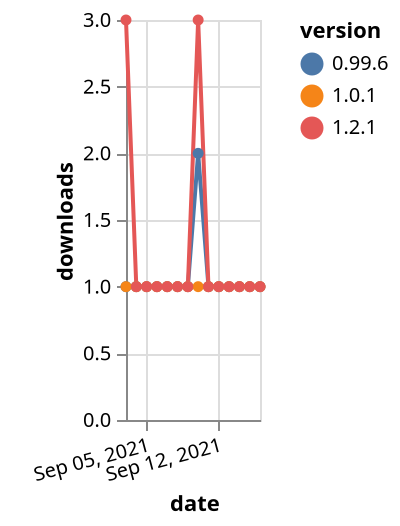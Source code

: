 {"$schema": "https://vega.github.io/schema/vega-lite/v5.json", "description": "A simple bar chart with embedded data.", "data": {"values": [{"date": "2021-09-03", "total": 136, "delta": 1, "version": "0.99.6"}, {"date": "2021-09-04", "total": 137, "delta": 1, "version": "0.99.6"}, {"date": "2021-09-05", "total": 138, "delta": 1, "version": "0.99.6"}, {"date": "2021-09-06", "total": 139, "delta": 1, "version": "0.99.6"}, {"date": "2021-09-07", "total": 140, "delta": 1, "version": "0.99.6"}, {"date": "2021-09-08", "total": 141, "delta": 1, "version": "0.99.6"}, {"date": "2021-09-09", "total": 142, "delta": 1, "version": "0.99.6"}, {"date": "2021-09-10", "total": 144, "delta": 2, "version": "0.99.6"}, {"date": "2021-09-11", "total": 145, "delta": 1, "version": "0.99.6"}, {"date": "2021-09-12", "total": 146, "delta": 1, "version": "0.99.6"}, {"date": "2021-09-13", "total": 147, "delta": 1, "version": "0.99.6"}, {"date": "2021-09-14", "total": 148, "delta": 1, "version": "0.99.6"}, {"date": "2021-09-15", "total": 149, "delta": 1, "version": "0.99.6"}, {"date": "2021-09-16", "total": 150, "delta": 1, "version": "0.99.6"}, {"date": "2021-09-03", "total": 125, "delta": 1, "version": "1.0.1"}, {"date": "2021-09-04", "total": 126, "delta": 1, "version": "1.0.1"}, {"date": "2021-09-05", "total": 127, "delta": 1, "version": "1.0.1"}, {"date": "2021-09-06", "total": 128, "delta": 1, "version": "1.0.1"}, {"date": "2021-09-07", "total": 129, "delta": 1, "version": "1.0.1"}, {"date": "2021-09-08", "total": 130, "delta": 1, "version": "1.0.1"}, {"date": "2021-09-09", "total": 131, "delta": 1, "version": "1.0.1"}, {"date": "2021-09-10", "total": 132, "delta": 1, "version": "1.0.1"}, {"date": "2021-09-11", "total": 133, "delta": 1, "version": "1.0.1"}, {"date": "2021-09-12", "total": 134, "delta": 1, "version": "1.0.1"}, {"date": "2021-09-13", "total": 135, "delta": 1, "version": "1.0.1"}, {"date": "2021-09-14", "total": 136, "delta": 1, "version": "1.0.1"}, {"date": "2021-09-15", "total": 137, "delta": 1, "version": "1.0.1"}, {"date": "2021-09-16", "total": 138, "delta": 1, "version": "1.0.1"}, {"date": "2021-09-03", "total": 117, "delta": 3, "version": "1.2.1"}, {"date": "2021-09-04", "total": 118, "delta": 1, "version": "1.2.1"}, {"date": "2021-09-05", "total": 119, "delta": 1, "version": "1.2.1"}, {"date": "2021-09-06", "total": 120, "delta": 1, "version": "1.2.1"}, {"date": "2021-09-07", "total": 121, "delta": 1, "version": "1.2.1"}, {"date": "2021-09-08", "total": 122, "delta": 1, "version": "1.2.1"}, {"date": "2021-09-09", "total": 123, "delta": 1, "version": "1.2.1"}, {"date": "2021-09-10", "total": 126, "delta": 3, "version": "1.2.1"}, {"date": "2021-09-11", "total": 127, "delta": 1, "version": "1.2.1"}, {"date": "2021-09-12", "total": 128, "delta": 1, "version": "1.2.1"}, {"date": "2021-09-13", "total": 129, "delta": 1, "version": "1.2.1"}, {"date": "2021-09-14", "total": 130, "delta": 1, "version": "1.2.1"}, {"date": "2021-09-15", "total": 131, "delta": 1, "version": "1.2.1"}, {"date": "2021-09-16", "total": 132, "delta": 1, "version": "1.2.1"}]}, "width": "container", "mark": {"type": "line", "point": {"filled": true}}, "encoding": {"x": {"field": "date", "type": "temporal", "timeUnit": "yearmonthdate", "title": "date", "axis": {"labelAngle": -15}}, "y": {"field": "delta", "type": "quantitative", "title": "downloads"}, "color": {"field": "version", "type": "nominal"}, "tooltip": {"field": "delta"}}}